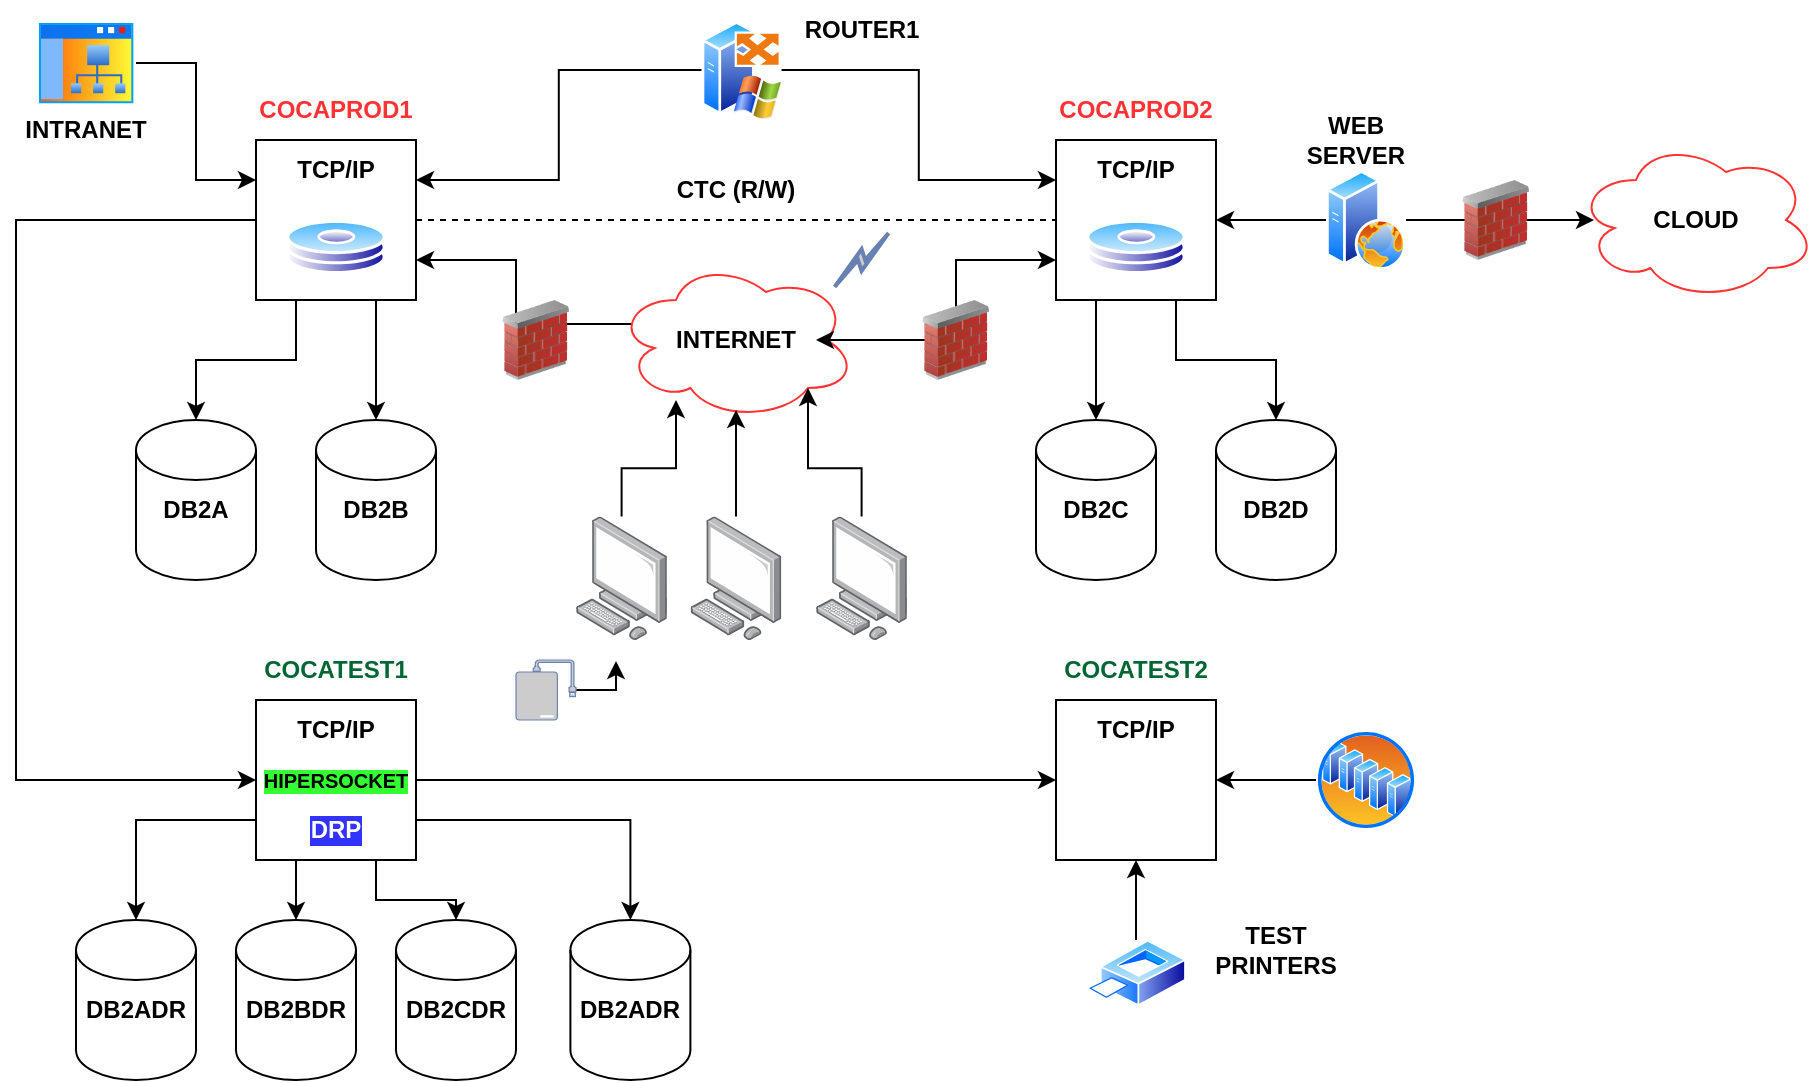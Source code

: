 <mxfile version="15.7.3" type="github"><diagram id="jSc146bWa3utI6TnN9v7" name="Page-1"><mxGraphModel dx="1038" dy="537" grid="1" gridSize="10" guides="1" tooltips="1" connect="1" arrows="1" fold="1" page="1" pageScale="1" pageWidth="850" pageHeight="1100" math="0" shadow="0"><root><mxCell id="0"/><mxCell id="1" parent="0"/><mxCell id="gNgfb62OpqZXpAChJf11-8" style="edgeStyle=orthogonalEdgeStyle;rounded=0;orthogonalLoop=1;jettySize=auto;html=1;exitX=0.25;exitY=1;exitDx=0;exitDy=0;entryX=0.5;entryY=0;entryDx=0;entryDy=0;entryPerimeter=0;" edge="1" parent="1" source="gNgfb62OpqZXpAChJf11-1" target="gNgfb62OpqZXpAChJf11-2"><mxGeometry relative="1" as="geometry"/></mxCell><mxCell id="gNgfb62OpqZXpAChJf11-9" style="edgeStyle=orthogonalEdgeStyle;rounded=0;orthogonalLoop=1;jettySize=auto;html=1;exitX=0.75;exitY=1;exitDx=0;exitDy=0;entryX=0.5;entryY=0;entryDx=0;entryDy=0;entryPerimeter=0;" edge="1" parent="1" source="gNgfb62OpqZXpAChJf11-1" target="gNgfb62OpqZXpAChJf11-3"><mxGeometry relative="1" as="geometry"/></mxCell><mxCell id="gNgfb62OpqZXpAChJf11-29" style="edgeStyle=orthogonalEdgeStyle;rounded=0;orthogonalLoop=1;jettySize=auto;html=1;exitX=0;exitY=0.5;exitDx=0;exitDy=0;fontColor=#006633;entryX=0;entryY=0.5;entryDx=0;entryDy=0;" edge="1" parent="1" source="gNgfb62OpqZXpAChJf11-1" target="gNgfb62OpqZXpAChJf11-21"><mxGeometry relative="1" as="geometry"><mxPoint x="40" y="400" as="targetPoint"/><Array as="points"><mxPoint x="40" y="120"/><mxPoint x="40" y="400"/></Array></mxGeometry></mxCell><mxCell id="gNgfb62OpqZXpAChJf11-1" value="" style="whiteSpace=wrap;html=1;aspect=fixed;" vertex="1" parent="1"><mxGeometry x="160" y="80" width="80" height="80" as="geometry"/></mxCell><mxCell id="gNgfb62OpqZXpAChJf11-2" value="" style="shape=cylinder3;whiteSpace=wrap;html=1;boundedLbl=1;backgroundOutline=1;size=15;" vertex="1" parent="1"><mxGeometry x="100" y="220" width="60" height="80" as="geometry"/></mxCell><mxCell id="gNgfb62OpqZXpAChJf11-3" value="" style="shape=cylinder3;whiteSpace=wrap;html=1;boundedLbl=1;backgroundOutline=1;size=15;" vertex="1" parent="1"><mxGeometry x="190" y="220" width="60" height="80" as="geometry"/></mxCell><mxCell id="gNgfb62OpqZXpAChJf11-10" style="edgeStyle=orthogonalEdgeStyle;rounded=0;orthogonalLoop=1;jettySize=auto;html=1;exitX=0.25;exitY=1;exitDx=0;exitDy=0;entryX=0.5;entryY=0;entryDx=0;entryDy=0;entryPerimeter=0;" edge="1" parent="1" source="gNgfb62OpqZXpAChJf11-4" target="gNgfb62OpqZXpAChJf11-5"><mxGeometry relative="1" as="geometry"/></mxCell><mxCell id="gNgfb62OpqZXpAChJf11-11" style="edgeStyle=orthogonalEdgeStyle;rounded=0;orthogonalLoop=1;jettySize=auto;html=1;exitX=0.75;exitY=1;exitDx=0;exitDy=0;entryX=0.5;entryY=0;entryDx=0;entryDy=0;entryPerimeter=0;" edge="1" parent="1" source="gNgfb62OpqZXpAChJf11-4" target="gNgfb62OpqZXpAChJf11-6"><mxGeometry relative="1" as="geometry"/></mxCell><mxCell id="gNgfb62OpqZXpAChJf11-4" value="" style="whiteSpace=wrap;html=1;aspect=fixed;" vertex="1" parent="1"><mxGeometry x="560" y="80" width="80" height="80" as="geometry"/></mxCell><mxCell id="gNgfb62OpqZXpAChJf11-5" value="" style="shape=cylinder3;whiteSpace=wrap;html=1;boundedLbl=1;backgroundOutline=1;size=15;" vertex="1" parent="1"><mxGeometry x="550" y="220" width="60" height="80" as="geometry"/></mxCell><mxCell id="gNgfb62OpqZXpAChJf11-6" value="" style="shape=cylinder3;whiteSpace=wrap;html=1;boundedLbl=1;backgroundOutline=1;size=15;" vertex="1" parent="1"><mxGeometry x="640" y="220" width="60" height="80" as="geometry"/></mxCell><mxCell id="gNgfb62OpqZXpAChJf11-16" value="" style="endArrow=none;dashed=1;html=1;rounded=0;exitX=1;exitY=0.5;exitDx=0;exitDy=0;entryX=0;entryY=0.5;entryDx=0;entryDy=0;" edge="1" parent="1" source="gNgfb62OpqZXpAChJf11-1" target="gNgfb62OpqZXpAChJf11-4"><mxGeometry width="50" height="50" relative="1" as="geometry"><mxPoint x="320" y="160" as="sourcePoint"/><mxPoint x="370" y="110" as="targetPoint"/></mxGeometry></mxCell><mxCell id="gNgfb62OpqZXpAChJf11-17" value="COCAPROD1" style="text;html=1;strokeColor=none;fillColor=none;align=center;verticalAlign=middle;whiteSpace=wrap;rounded=0;fontStyle=1;fontColor=#FF3333;" vertex="1" parent="1"><mxGeometry x="170" y="50" width="60" height="30" as="geometry"/></mxCell><mxCell id="gNgfb62OpqZXpAChJf11-18" value="COCAPROD2" style="text;html=1;strokeColor=none;fillColor=none;align=center;verticalAlign=middle;whiteSpace=wrap;rounded=0;fontStyle=1;fontColor=#FF3333;" vertex="1" parent="1"><mxGeometry x="570" y="50" width="60" height="30" as="geometry"/></mxCell><mxCell id="gNgfb62OpqZXpAChJf11-19" value="TCP/IP" style="text;html=1;strokeColor=none;fillColor=none;align=center;verticalAlign=middle;whiteSpace=wrap;rounded=0;fontStyle=1" vertex="1" parent="1"><mxGeometry x="170" y="80" width="60" height="30" as="geometry"/></mxCell><mxCell id="gNgfb62OpqZXpAChJf11-20" value="TCP/IP" style="text;html=1;strokeColor=none;fillColor=none;align=center;verticalAlign=middle;whiteSpace=wrap;rounded=0;fontStyle=1" vertex="1" parent="1"><mxGeometry x="570" y="80" width="60" height="30" as="geometry"/></mxCell><mxCell id="gNgfb62OpqZXpAChJf11-30" style="edgeStyle=orthogonalEdgeStyle;rounded=0;orthogonalLoop=1;jettySize=auto;html=1;exitX=1;exitY=0.5;exitDx=0;exitDy=0;entryX=0;entryY=0.5;entryDx=0;entryDy=0;fontColor=#006633;" edge="1" parent="1" source="gNgfb62OpqZXpAChJf11-21" target="gNgfb62OpqZXpAChJf11-22"><mxGeometry relative="1" as="geometry"/></mxCell><mxCell id="gNgfb62OpqZXpAChJf11-91" style="edgeStyle=orthogonalEdgeStyle;rounded=0;orthogonalLoop=1;jettySize=auto;html=1;exitX=0;exitY=0.75;exitDx=0;exitDy=0;entryX=0.5;entryY=0;entryDx=0;entryDy=0;entryPerimeter=0;fontColor=#FFFFFF;" edge="1" parent="1" source="gNgfb62OpqZXpAChJf11-21" target="gNgfb62OpqZXpAChJf11-84"><mxGeometry relative="1" as="geometry"/></mxCell><mxCell id="gNgfb62OpqZXpAChJf11-92" style="edgeStyle=orthogonalEdgeStyle;rounded=0;orthogonalLoop=1;jettySize=auto;html=1;exitX=0.25;exitY=1;exitDx=0;exitDy=0;entryX=0.5;entryY=0;entryDx=0;entryDy=0;entryPerimeter=0;fontColor=#FFFFFF;" edge="1" parent="1" source="gNgfb62OpqZXpAChJf11-21" target="gNgfb62OpqZXpAChJf11-85"><mxGeometry relative="1" as="geometry"/></mxCell><mxCell id="gNgfb62OpqZXpAChJf11-93" style="edgeStyle=orthogonalEdgeStyle;rounded=0;orthogonalLoop=1;jettySize=auto;html=1;exitX=0.75;exitY=1;exitDx=0;exitDy=0;entryX=0.5;entryY=0;entryDx=0;entryDy=0;entryPerimeter=0;fontColor=#FFFFFF;" edge="1" parent="1" source="gNgfb62OpqZXpAChJf11-21" target="gNgfb62OpqZXpAChJf11-86"><mxGeometry relative="1" as="geometry"/></mxCell><mxCell id="gNgfb62OpqZXpAChJf11-94" style="edgeStyle=orthogonalEdgeStyle;rounded=0;orthogonalLoop=1;jettySize=auto;html=1;exitX=1;exitY=0.75;exitDx=0;exitDy=0;entryX=0.5;entryY=0;entryDx=0;entryDy=0;entryPerimeter=0;fontColor=#FFFFFF;" edge="1" parent="1" source="gNgfb62OpqZXpAChJf11-21" target="gNgfb62OpqZXpAChJf11-87"><mxGeometry relative="1" as="geometry"/></mxCell><mxCell id="gNgfb62OpqZXpAChJf11-21" value="" style="whiteSpace=wrap;html=1;aspect=fixed;" vertex="1" parent="1"><mxGeometry x="160" y="360" width="80" height="80" as="geometry"/></mxCell><mxCell id="gNgfb62OpqZXpAChJf11-22" value="" style="whiteSpace=wrap;html=1;aspect=fixed;" vertex="1" parent="1"><mxGeometry x="560" y="360" width="80" height="80" as="geometry"/></mxCell><mxCell id="gNgfb62OpqZXpAChJf11-23" value="COCATEST1" style="text;html=1;strokeColor=none;fillColor=none;align=center;verticalAlign=middle;whiteSpace=wrap;rounded=0;fontStyle=1;fontColor=#006633;" vertex="1" parent="1"><mxGeometry x="170" y="330" width="60" height="30" as="geometry"/></mxCell><mxCell id="gNgfb62OpqZXpAChJf11-24" value="&lt;div&gt;COCATEST2&lt;/div&gt;" style="text;html=1;strokeColor=none;fillColor=none;align=center;verticalAlign=middle;whiteSpace=wrap;rounded=0;fontStyle=1;fontColor=#006633;" vertex="1" parent="1"><mxGeometry x="570" y="330" width="60" height="30" as="geometry"/></mxCell><mxCell id="gNgfb62OpqZXpAChJf11-25" value="&lt;div&gt;CTC (R/W)&lt;/div&gt;" style="text;html=1;strokeColor=none;fillColor=none;align=center;verticalAlign=middle;whiteSpace=wrap;rounded=0;fontStyle=1" vertex="1" parent="1"><mxGeometry x="360" y="90" width="80" height="30" as="geometry"/></mxCell><mxCell id="gNgfb62OpqZXpAChJf11-31" value="TCP/IP" style="text;html=1;strokeColor=none;fillColor=none;align=center;verticalAlign=middle;whiteSpace=wrap;rounded=0;fontStyle=1" vertex="1" parent="1"><mxGeometry x="170" y="360" width="60" height="30" as="geometry"/></mxCell><mxCell id="gNgfb62OpqZXpAChJf11-32" value="TCP/IP" style="text;html=1;strokeColor=none;fillColor=none;align=center;verticalAlign=middle;whiteSpace=wrap;rounded=0;fontStyle=1" vertex="1" parent="1"><mxGeometry x="570" y="360" width="60" height="30" as="geometry"/></mxCell><mxCell id="gNgfb62OpqZXpAChJf11-34" style="edgeStyle=orthogonalEdgeStyle;rounded=0;orthogonalLoop=1;jettySize=auto;html=1;exitX=0.07;exitY=0.4;exitDx=0;exitDy=0;exitPerimeter=0;entryX=1;entryY=0.75;entryDx=0;entryDy=0;fontColor=#006633;" edge="1" parent="1" source="gNgfb62OpqZXpAChJf11-33" target="gNgfb62OpqZXpAChJf11-1"><mxGeometry relative="1" as="geometry"/></mxCell><mxCell id="gNgfb62OpqZXpAChJf11-35" style="edgeStyle=orthogonalEdgeStyle;rounded=0;orthogonalLoop=1;jettySize=auto;html=1;exitX=0.875;exitY=0.5;exitDx=0;exitDy=0;exitPerimeter=0;entryX=0;entryY=0.75;entryDx=0;entryDy=0;fontColor=#006633;" edge="1" parent="1" source="gNgfb62OpqZXpAChJf11-33" target="gNgfb62OpqZXpAChJf11-4"><mxGeometry relative="1" as="geometry"/></mxCell><mxCell id="gNgfb62OpqZXpAChJf11-33" value="" style="ellipse;shape=cloud;whiteSpace=wrap;html=1;fontColor=#006633;strokeColor=#FF3333;" vertex="1" parent="1"><mxGeometry x="340" y="140" width="120" height="80" as="geometry"/></mxCell><mxCell id="gNgfb62OpqZXpAChJf11-36" value="DRP" style="text;html=1;strokeColor=none;fillColor=none;align=center;verticalAlign=middle;whiteSpace=wrap;rounded=0;fontStyle=1;labelBackgroundColor=#3333FF;fontColor=#FFFFFF;" vertex="1" parent="1"><mxGeometry x="170" y="410" width="60" height="30" as="geometry"/></mxCell><mxCell id="gNgfb62OpqZXpAChJf11-78" value="" style="edgeStyle=orthogonalEdgeStyle;rounded=0;orthogonalLoop=1;jettySize=auto;html=1;fontColor=#FFFFFF;" edge="1" parent="1" source="gNgfb62OpqZXpAChJf11-40" target="gNgfb62OpqZXpAChJf11-52"><mxGeometry relative="1" as="geometry"/></mxCell><mxCell id="gNgfb62OpqZXpAChJf11-40" value="" style="image;html=1;image=img/lib/clip_art/networking/Firewall_02_128x128.png;labelBackgroundColor=#3333FF;fontColor=#FFFFFF;strokeColor=#FF3333;" vertex="1" parent="1"><mxGeometry x="490" y="160" width="40" height="40" as="geometry"/></mxCell><mxCell id="gNgfb62OpqZXpAChJf11-43" value="" style="image;html=1;image=img/lib/clip_art/networking/Firewall_02_128x128.png;labelBackgroundColor=#3333FF;fontColor=#FFFFFF;strokeColor=#FF3333;" vertex="1" parent="1"><mxGeometry x="280" y="160" width="40" height="40" as="geometry"/></mxCell><mxCell id="gNgfb62OpqZXpAChJf11-48" style="edgeStyle=orthogonalEdgeStyle;rounded=0;orthogonalLoop=1;jettySize=auto;html=1;entryX=0.25;entryY=0.875;entryDx=0;entryDy=0;entryPerimeter=0;fontColor=#FFFFFF;" edge="1" parent="1" source="gNgfb62OpqZXpAChJf11-45" target="gNgfb62OpqZXpAChJf11-33"><mxGeometry relative="1" as="geometry"/></mxCell><mxCell id="gNgfb62OpqZXpAChJf11-45" value="" style="points=[];aspect=fixed;html=1;align=center;shadow=0;dashed=0;image;image=img/lib/allied_telesis/computer_and_terminals/Personal_Computer.svg;labelBackgroundColor=#3333FF;fontColor=#FFFFFF;strokeColor=#FF3333;" vertex="1" parent="1"><mxGeometry x="320" y="268.2" width="45.6" height="61.8" as="geometry"/></mxCell><mxCell id="gNgfb62OpqZXpAChJf11-49" style="edgeStyle=orthogonalEdgeStyle;rounded=0;orthogonalLoop=1;jettySize=auto;html=1;entryX=0.5;entryY=0.938;entryDx=0;entryDy=0;entryPerimeter=0;fontColor=#FFFFFF;" edge="1" parent="1" source="gNgfb62OpqZXpAChJf11-46" target="gNgfb62OpqZXpAChJf11-33"><mxGeometry relative="1" as="geometry"/></mxCell><mxCell id="gNgfb62OpqZXpAChJf11-46" value="" style="points=[];aspect=fixed;html=1;align=center;shadow=0;dashed=0;image;image=img/lib/allied_telesis/computer_and_terminals/Personal_Computer.svg;labelBackgroundColor=#3333FF;fontColor=#FFFFFF;strokeColor=#FF3333;" vertex="1" parent="1"><mxGeometry x="377.2" y="268.2" width="45.6" height="61.8" as="geometry"/></mxCell><mxCell id="gNgfb62OpqZXpAChJf11-50" style="edgeStyle=orthogonalEdgeStyle;rounded=0;orthogonalLoop=1;jettySize=auto;html=1;entryX=0.8;entryY=0.8;entryDx=0;entryDy=0;entryPerimeter=0;fontColor=#FFFFFF;" edge="1" parent="1" source="gNgfb62OpqZXpAChJf11-47" target="gNgfb62OpqZXpAChJf11-33"><mxGeometry relative="1" as="geometry"/></mxCell><mxCell id="gNgfb62OpqZXpAChJf11-47" value="" style="points=[];aspect=fixed;html=1;align=center;shadow=0;dashed=0;image;image=img/lib/allied_telesis/computer_and_terminals/Personal_Computer.svg;labelBackgroundColor=#3333FF;fontColor=#FFFFFF;strokeColor=#FF3333;" vertex="1" parent="1"><mxGeometry x="440" y="268.2" width="45.6" height="61.8" as="geometry"/></mxCell><mxCell id="gNgfb62OpqZXpAChJf11-51" value="" style="html=1;outlineConnect=0;fillColor=#CCCCCC;strokeColor=#6881B3;gradientColor=none;gradientDirection=north;strokeWidth=2;shape=mxgraph.networks.comm_link_edge;html=1;rounded=0;fontColor=#FFFFFF;" edge="1" parent="1"><mxGeometry width="100" height="100" relative="1" as="geometry"><mxPoint x="447.8" y="155" as="sourcePoint"/><mxPoint x="477.8" y="125" as="targetPoint"/><Array as="points"><mxPoint x="477.8" y="85"/></Array></mxGeometry></mxCell><mxCell id="gNgfb62OpqZXpAChJf11-52" value="INTERNET" style="text;html=1;strokeColor=none;fillColor=none;align=center;verticalAlign=middle;whiteSpace=wrap;rounded=0;fontStyle=1" vertex="1" parent="1"><mxGeometry x="360" y="165" width="80" height="30" as="geometry"/></mxCell><mxCell id="gNgfb62OpqZXpAChJf11-53" value="" style="aspect=fixed;perimeter=ellipsePerimeter;html=1;align=center;shadow=0;dashed=0;spacingTop=3;image;image=img/lib/active_directory/hard_disk.svg;labelBackgroundColor=#3333FF;fontColor=#FFFFFF;strokeColor=#FF3333;" vertex="1" parent="1"><mxGeometry x="175" y="120" width="50" height="27" as="geometry"/></mxCell><mxCell id="gNgfb62OpqZXpAChJf11-54" value="" style="aspect=fixed;perimeter=ellipsePerimeter;html=1;align=center;shadow=0;dashed=0;spacingTop=3;image;image=img/lib/active_directory/hard_disk.svg;labelBackgroundColor=#3333FF;fontColor=#FFFFFF;strokeColor=#FF3333;" vertex="1" parent="1"><mxGeometry x="575" y="120" width="50" height="27" as="geometry"/></mxCell><mxCell id="gNgfb62OpqZXpAChJf11-56" style="edgeStyle=orthogonalEdgeStyle;rounded=0;orthogonalLoop=1;jettySize=auto;html=1;entryX=0;entryY=0.25;entryDx=0;entryDy=0;fontColor=#FFFFFF;" edge="1" parent="1" source="gNgfb62OpqZXpAChJf11-55" target="gNgfb62OpqZXpAChJf11-1"><mxGeometry relative="1" as="geometry"/></mxCell><mxCell id="gNgfb62OpqZXpAChJf11-55" value="" style="aspect=fixed;perimeter=ellipsePerimeter;html=1;align=center;shadow=0;dashed=0;spacingTop=3;image;image=img/lib/active_directory/sub_site.svg;labelBackgroundColor=#3333FF;fontColor=#FFFFFF;strokeColor=#FF3333;" vertex="1" parent="1"><mxGeometry x="50" y="20" width="50" height="43" as="geometry"/></mxCell><mxCell id="gNgfb62OpqZXpAChJf11-57" value="INTRANET" style="text;html=1;strokeColor=none;fillColor=none;align=center;verticalAlign=middle;whiteSpace=wrap;rounded=0;fontStyle=1" vertex="1" parent="1"><mxGeometry x="45" y="60" width="60" height="30" as="geometry"/></mxCell><mxCell id="gNgfb62OpqZXpAChJf11-59" value="DB2C" style="text;html=1;strokeColor=none;fillColor=none;align=center;verticalAlign=middle;whiteSpace=wrap;rounded=0;fontStyle=1" vertex="1" parent="1"><mxGeometry x="550" y="250" width="60" height="30" as="geometry"/></mxCell><mxCell id="gNgfb62OpqZXpAChJf11-60" value="DB2B" style="text;html=1;strokeColor=none;fillColor=none;align=center;verticalAlign=middle;whiteSpace=wrap;rounded=0;fontStyle=1" vertex="1" parent="1"><mxGeometry x="190" y="250" width="60" height="30" as="geometry"/></mxCell><mxCell id="gNgfb62OpqZXpAChJf11-61" value="DB2D" style="text;html=1;strokeColor=none;fillColor=none;align=center;verticalAlign=middle;whiteSpace=wrap;rounded=0;fontStyle=1" vertex="1" parent="1"><mxGeometry x="640" y="250" width="60" height="30" as="geometry"/></mxCell><mxCell id="gNgfb62OpqZXpAChJf11-63" style="edgeStyle=orthogonalEdgeStyle;rounded=0;orthogonalLoop=1;jettySize=auto;html=1;entryX=1;entryY=0.25;entryDx=0;entryDy=0;fontColor=#FFFFFF;" edge="1" parent="1" source="gNgfb62OpqZXpAChJf11-62" target="gNgfb62OpqZXpAChJf11-1"><mxGeometry relative="1" as="geometry"/></mxCell><mxCell id="gNgfb62OpqZXpAChJf11-64" style="edgeStyle=orthogonalEdgeStyle;rounded=0;orthogonalLoop=1;jettySize=auto;html=1;entryX=0;entryY=0.25;entryDx=0;entryDy=0;fontColor=#FFFFFF;" edge="1" parent="1" source="gNgfb62OpqZXpAChJf11-62" target="gNgfb62OpqZXpAChJf11-4"><mxGeometry relative="1" as="geometry"/></mxCell><mxCell id="gNgfb62OpqZXpAChJf11-62" value="" style="aspect=fixed;perimeter=ellipsePerimeter;html=1;align=center;shadow=0;dashed=0;spacingTop=3;image;image=img/lib/active_directory/windows_router.svg;labelBackgroundColor=#3333FF;fontColor=#FFFFFF;strokeColor=#FF3333;" vertex="1" parent="1"><mxGeometry x="382.8" y="20" width="40" height="50" as="geometry"/></mxCell><mxCell id="gNgfb62OpqZXpAChJf11-65" value="ROUTER1" style="text;html=1;strokeColor=none;fillColor=none;align=center;verticalAlign=middle;whiteSpace=wrap;rounded=0;fontStyle=1" vertex="1" parent="1"><mxGeometry x="422.8" y="10" width="80" height="30" as="geometry"/></mxCell><mxCell id="gNgfb62OpqZXpAChJf11-70" style="edgeStyle=orthogonalEdgeStyle;rounded=0;orthogonalLoop=1;jettySize=auto;html=1;fontColor=#FFFFFF;" edge="1" parent="1" source="gNgfb62OpqZXpAChJf11-69"><mxGeometry relative="1" as="geometry"><mxPoint x="340" y="340" as="targetPoint"/></mxGeometry></mxCell><mxCell id="gNgfb62OpqZXpAChJf11-69" value="" style="fontColor=#0066CC;verticalAlign=top;verticalLabelPosition=bottom;labelPosition=center;align=center;html=1;outlineConnect=0;fillColor=#CCCCCC;strokeColor=#6881B3;gradientColor=none;gradientDirection=north;strokeWidth=2;shape=mxgraph.networks.external_storage;labelBackgroundColor=#3333FF;" vertex="1" parent="1"><mxGeometry x="290" y="340" width="30" height="30" as="geometry"/></mxCell><mxCell id="gNgfb62OpqZXpAChJf11-72" style="edgeStyle=orthogonalEdgeStyle;rounded=0;orthogonalLoop=1;jettySize=auto;html=1;entryX=1;entryY=0.5;entryDx=0;entryDy=0;fontColor=#FFFFFF;" edge="1" parent="1" source="gNgfb62OpqZXpAChJf11-71" target="gNgfb62OpqZXpAChJf11-22"><mxGeometry relative="1" as="geometry"/></mxCell><mxCell id="gNgfb62OpqZXpAChJf11-71" value="" style="aspect=fixed;perimeter=ellipsePerimeter;html=1;align=center;shadow=0;dashed=0;spacingTop=3;image;image=img/lib/active_directory/server_farm.svg;labelBackgroundColor=#3333FF;fontColor=#FFFFFF;strokeColor=#FF3333;" vertex="1" parent="1"><mxGeometry x="690" y="375" width="50" height="50" as="geometry"/></mxCell><mxCell id="gNgfb62OpqZXpAChJf11-74" style="edgeStyle=orthogonalEdgeStyle;rounded=0;orthogonalLoop=1;jettySize=auto;html=1;entryX=1;entryY=0.5;entryDx=0;entryDy=0;fontColor=#FFFFFF;" edge="1" parent="1" source="gNgfb62OpqZXpAChJf11-73" target="gNgfb62OpqZXpAChJf11-4"><mxGeometry relative="1" as="geometry"/></mxCell><mxCell id="gNgfb62OpqZXpAChJf11-79" style="edgeStyle=orthogonalEdgeStyle;rounded=0;orthogonalLoop=1;jettySize=auto;html=1;entryX=0.075;entryY=0.5;entryDx=0;entryDy=0;entryPerimeter=0;fontColor=#FFFFFF;" edge="1" parent="1" source="gNgfb62OpqZXpAChJf11-73" target="gNgfb62OpqZXpAChJf11-77"><mxGeometry relative="1" as="geometry"/></mxCell><mxCell id="gNgfb62OpqZXpAChJf11-73" value="" style="aspect=fixed;perimeter=ellipsePerimeter;html=1;align=center;shadow=0;dashed=0;spacingTop=3;image;image=img/lib/active_directory/web_server.svg;labelBackgroundColor=#3333FF;fontColor=#FFFFFF;strokeColor=#FF3333;" vertex="1" parent="1"><mxGeometry x="695" y="95" width="40" height="50" as="geometry"/></mxCell><mxCell id="gNgfb62OpqZXpAChJf11-75" value="WEB SERVER" style="text;html=1;strokeColor=none;fillColor=none;align=center;verticalAlign=middle;whiteSpace=wrap;rounded=0;fontStyle=1" vertex="1" parent="1"><mxGeometry x="680" y="65" width="60" height="30" as="geometry"/></mxCell><mxCell id="gNgfb62OpqZXpAChJf11-77" value="" style="ellipse;shape=cloud;whiteSpace=wrap;html=1;fontColor=#006633;strokeColor=#FF3333;" vertex="1" parent="1"><mxGeometry x="820" y="80" width="120" height="80" as="geometry"/></mxCell><mxCell id="gNgfb62OpqZXpAChJf11-80" value="" style="image;html=1;image=img/lib/clip_art/networking/Firewall_02_128x128.png;labelBackgroundColor=#3333FF;fontColor=#FFFFFF;strokeColor=#FF3333;" vertex="1" parent="1"><mxGeometry x="760" y="100" width="40" height="40" as="geometry"/></mxCell><mxCell id="gNgfb62OpqZXpAChJf11-82" style="edgeStyle=orthogonalEdgeStyle;rounded=0;orthogonalLoop=1;jettySize=auto;html=1;entryX=0.5;entryY=1;entryDx=0;entryDy=0;fontColor=#FFFFFF;" edge="1" parent="1" source="gNgfb62OpqZXpAChJf11-81" target="gNgfb62OpqZXpAChJf11-22"><mxGeometry relative="1" as="geometry"/></mxCell><mxCell id="gNgfb62OpqZXpAChJf11-81" value="" style="aspect=fixed;perimeter=ellipsePerimeter;html=1;align=center;shadow=0;dashed=0;spacingTop=3;image;image=img/lib/active_directory/printer.svg;labelBackgroundColor=#3333FF;fontColor=#FFFFFF;strokeColor=#FF3333;" vertex="1" parent="1"><mxGeometry x="575" y="480" width="50" height="33" as="geometry"/></mxCell><mxCell id="gNgfb62OpqZXpAChJf11-83" value="TEST PRINTERS" style="text;html=1;strokeColor=none;fillColor=none;align=center;verticalAlign=middle;whiteSpace=wrap;rounded=0;fontStyle=1" vertex="1" parent="1"><mxGeometry x="640" y="470" width="60" height="30" as="geometry"/></mxCell><mxCell id="gNgfb62OpqZXpAChJf11-84" value="" style="shape=cylinder3;whiteSpace=wrap;html=1;boundedLbl=1;backgroundOutline=1;size=15;" vertex="1" parent="1"><mxGeometry x="70" y="470" width="60" height="80" as="geometry"/></mxCell><mxCell id="gNgfb62OpqZXpAChJf11-85" value="" style="shape=cylinder3;whiteSpace=wrap;html=1;boundedLbl=1;backgroundOutline=1;size=15;" vertex="1" parent="1"><mxGeometry x="150" y="470" width="60" height="80" as="geometry"/></mxCell><mxCell id="gNgfb62OpqZXpAChJf11-86" value="" style="shape=cylinder3;whiteSpace=wrap;html=1;boundedLbl=1;backgroundOutline=1;size=15;" vertex="1" parent="1"><mxGeometry x="230" y="470" width="60" height="80" as="geometry"/></mxCell><mxCell id="gNgfb62OpqZXpAChJf11-87" value="" style="shape=cylinder3;whiteSpace=wrap;html=1;boundedLbl=1;backgroundOutline=1;size=15;" vertex="1" parent="1"><mxGeometry x="317.2" y="470" width="60" height="80" as="geometry"/></mxCell><mxCell id="gNgfb62OpqZXpAChJf11-95" value="DB2A" style="text;html=1;strokeColor=none;fillColor=none;align=center;verticalAlign=middle;whiteSpace=wrap;rounded=0;fontStyle=1" vertex="1" parent="1"><mxGeometry x="100" y="250" width="60" height="30" as="geometry"/></mxCell><mxCell id="gNgfb62OpqZXpAChJf11-96" value="DB2ADR" style="text;html=1;strokeColor=none;fillColor=none;align=center;verticalAlign=middle;whiteSpace=wrap;rounded=0;fontStyle=1" vertex="1" parent="1"><mxGeometry x="70" y="500" width="60" height="30" as="geometry"/></mxCell><mxCell id="gNgfb62OpqZXpAChJf11-97" value="DB2BDR" style="text;html=1;strokeColor=none;fillColor=none;align=center;verticalAlign=middle;whiteSpace=wrap;rounded=0;fontStyle=1" vertex="1" parent="1"><mxGeometry x="150" y="500" width="60" height="30" as="geometry"/></mxCell><mxCell id="gNgfb62OpqZXpAChJf11-98" value="DB2CDR" style="text;html=1;strokeColor=none;fillColor=none;align=center;verticalAlign=middle;whiteSpace=wrap;rounded=0;fontStyle=1" vertex="1" parent="1"><mxGeometry x="230" y="500" width="60" height="30" as="geometry"/></mxCell><mxCell id="gNgfb62OpqZXpAChJf11-99" value="DB2ADR" style="text;html=1;strokeColor=none;fillColor=none;align=center;verticalAlign=middle;whiteSpace=wrap;rounded=0;fontStyle=1" vertex="1" parent="1"><mxGeometry x="317.2" y="500" width="60" height="30" as="geometry"/></mxCell><mxCell id="gNgfb62OpqZXpAChJf11-100" value="DB2ADR" style="text;html=1;strokeColor=none;fillColor=none;align=center;verticalAlign=middle;whiteSpace=wrap;rounded=0;fontStyle=1;fontColor=#FFFFFF;" vertex="1" parent="1"><mxGeometry x="457.2" y="500" width="60" height="30" as="geometry"/></mxCell><mxCell id="gNgfb62OpqZXpAChJf11-103" value="CLOUD" style="text;html=1;strokeColor=none;fillColor=none;align=center;verticalAlign=middle;whiteSpace=wrap;rounded=0;fontStyle=1" vertex="1" parent="1"><mxGeometry x="850" y="105" width="60" height="30" as="geometry"/></mxCell><mxCell id="gNgfb62OpqZXpAChJf11-105" value="HIPERSOCKET" style="text;html=1;strokeColor=none;fillColor=none;align=center;verticalAlign=middle;whiteSpace=wrap;rounded=0;fontStyle=1;fontSize=10;labelBackgroundColor=#33FF33;" vertex="1" parent="1"><mxGeometry x="170" y="385" width="60" height="30" as="geometry"/></mxCell></root></mxGraphModel></diagram></mxfile>
